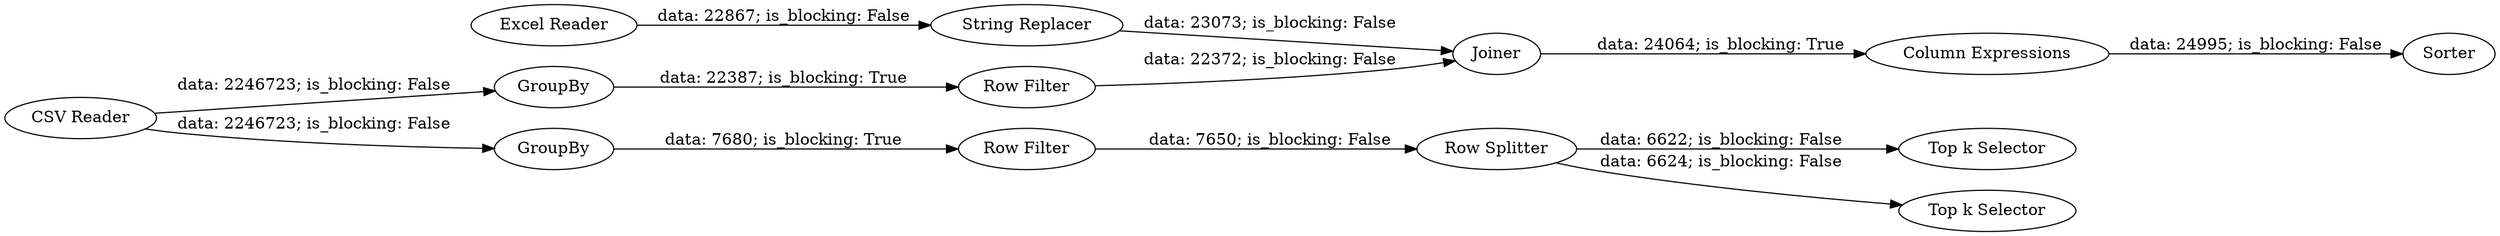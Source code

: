 digraph {
	"-6564659729156084854_30" [label="Top k Selector"]
	"-6564659729156084854_23" [label="String Replacer"]
	"-6564659729156084854_28" [label="Row Filter"]
	"-6564659729156084854_15" [label="CSV Reader"]
	"-6564659729156084854_22" [label=Joiner]
	"-6564659729156084854_24" [label=GroupBy]
	"-6564659729156084854_19" [label="Row Splitter"]
	"-6564659729156084854_27" [label="Row Filter"]
	"-6564659729156084854_29" [label="Top k Selector"]
	"-6564659729156084854_16" [label="Excel Reader"]
	"-6564659729156084854_17" [label=GroupBy]
	"-6564659729156084854_26" [label="Column Expressions"]
	"-6564659729156084854_25" [label=Sorter]
	"-6564659729156084854_15" -> "-6564659729156084854_24" [label="data: 2246723; is_blocking: False"]
	"-6564659729156084854_24" -> "-6564659729156084854_28" [label="data: 22387; is_blocking: True"]
	"-6564659729156084854_27" -> "-6564659729156084854_19" [label="data: 7650; is_blocking: False"]
	"-6564659729156084854_15" -> "-6564659729156084854_17" [label="data: 2246723; is_blocking: False"]
	"-6564659729156084854_23" -> "-6564659729156084854_22" [label="data: 23073; is_blocking: False"]
	"-6564659729156084854_26" -> "-6564659729156084854_25" [label="data: 24995; is_blocking: False"]
	"-6564659729156084854_28" -> "-6564659729156084854_22" [label="data: 22372; is_blocking: False"]
	"-6564659729156084854_17" -> "-6564659729156084854_27" [label="data: 7680; is_blocking: True"]
	"-6564659729156084854_16" -> "-6564659729156084854_23" [label="data: 22867; is_blocking: False"]
	"-6564659729156084854_19" -> "-6564659729156084854_30" [label="data: 6624; is_blocking: False"]
	"-6564659729156084854_22" -> "-6564659729156084854_26" [label="data: 24064; is_blocking: True"]
	"-6564659729156084854_19" -> "-6564659729156084854_29" [label="data: 6622; is_blocking: False"]
	rankdir=LR
}
